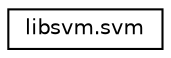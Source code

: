 digraph "Graphical Class Hierarchy"
{
  edge [fontname="Helvetica",fontsize="10",labelfontname="Helvetica",labelfontsize="10"];
  node [fontname="Helvetica",fontsize="10",shape=record];
  rankdir="LR";
  Node0 [label="libsvm.svm",height=0.2,width=0.4,color="black", fillcolor="white", style="filled",URL="$classlibsvm_1_1svm.html"];
}
